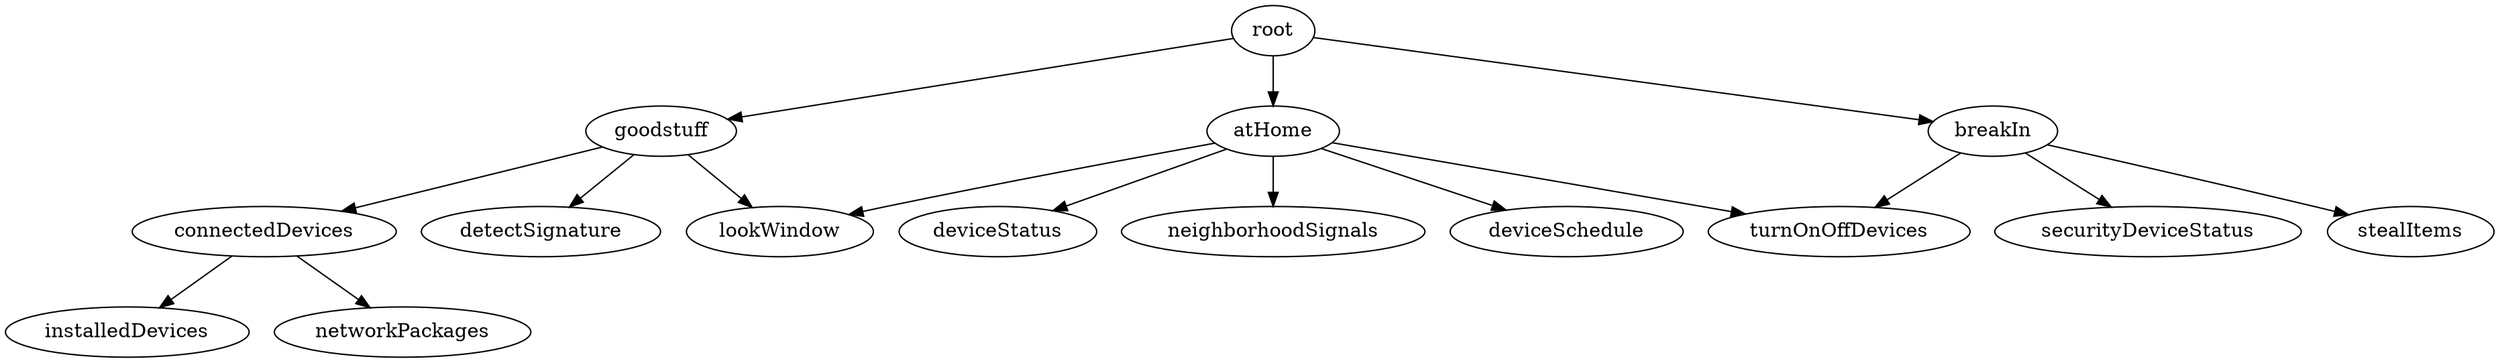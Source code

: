 digraph G {
root -> goodstuff;
goodstuff->connectedDevices;
connectedDevices->installedDevices
connectedDevices->networkPackages
goodstuff->detectSignature;
goodstuff->lookWindow;

root -> atHome;
atHome -> deviceStatus;
atHome-> neighborhoodSignals;
atHome -> turnOnOffDevices;
atHome -> deviceSchedule;
atHome -> lookWindow;

root ->	breakIn;
breakIn -> securityDeviceStatus;
breakIn -> stealItems;
breakIn -> turnOnOffDevices;
}